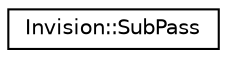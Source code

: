 digraph "Graphical Class Hierarchy"
{
 // LATEX_PDF_SIZE
  edge [fontname="Helvetica",fontsize="10",labelfontname="Helvetica",labelfontsize="10"];
  node [fontname="Helvetica",fontsize="10",shape=record];
  rankdir="LR";
  Node0 [label="Invision::SubPass",height=0.2,width=0.4,color="black", fillcolor="white", style="filled",URL="$struct_invision_1_1_sub_pass.html",tooltip=" "];
}
